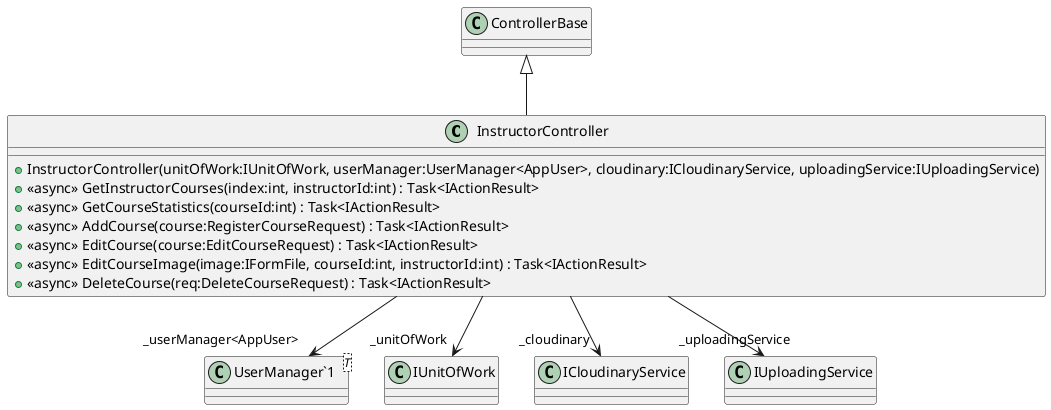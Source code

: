 @startuml
class InstructorController {
    + InstructorController(unitOfWork:IUnitOfWork, userManager:UserManager<AppUser>, cloudinary:ICloudinaryService, uploadingService:IUploadingService)
    + <<async>> GetInstructorCourses(index:int, instructorId:int) : Task<IActionResult>
    + <<async>> GetCourseStatistics(courseId:int) : Task<IActionResult>
    + <<async>> AddCourse(course:RegisterCourseRequest) : Task<IActionResult>
    + <<async>> EditCourse(course:EditCourseRequest) : Task<IActionResult>
    + <<async>> EditCourseImage(image:IFormFile, courseId:int, instructorId:int) : Task<IActionResult>
    + <<async>> DeleteCourse(req:DeleteCourseRequest) : Task<IActionResult>
}
class "UserManager`1"<T> {
}
ControllerBase <|-- InstructorController
InstructorController --> "_unitOfWork" IUnitOfWork
InstructorController --> "_userManager<AppUser>" "UserManager`1"
InstructorController --> "_cloudinary" ICloudinaryService
InstructorController --> "_uploadingService" IUploadingService
@enduml
